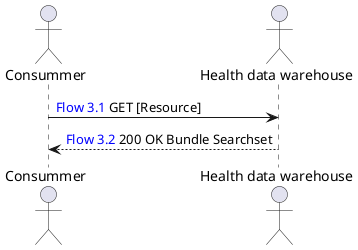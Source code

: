 @startuml
actor "Consummer" as C
actor "Health data warehouse" as EDS

C -> EDS: <color:blue>Flow 3.1</color> GET [Resource]
EDS --> C: <color:blue>Flow 3.2</color> 200 OK Bundle Searchset
@enduml